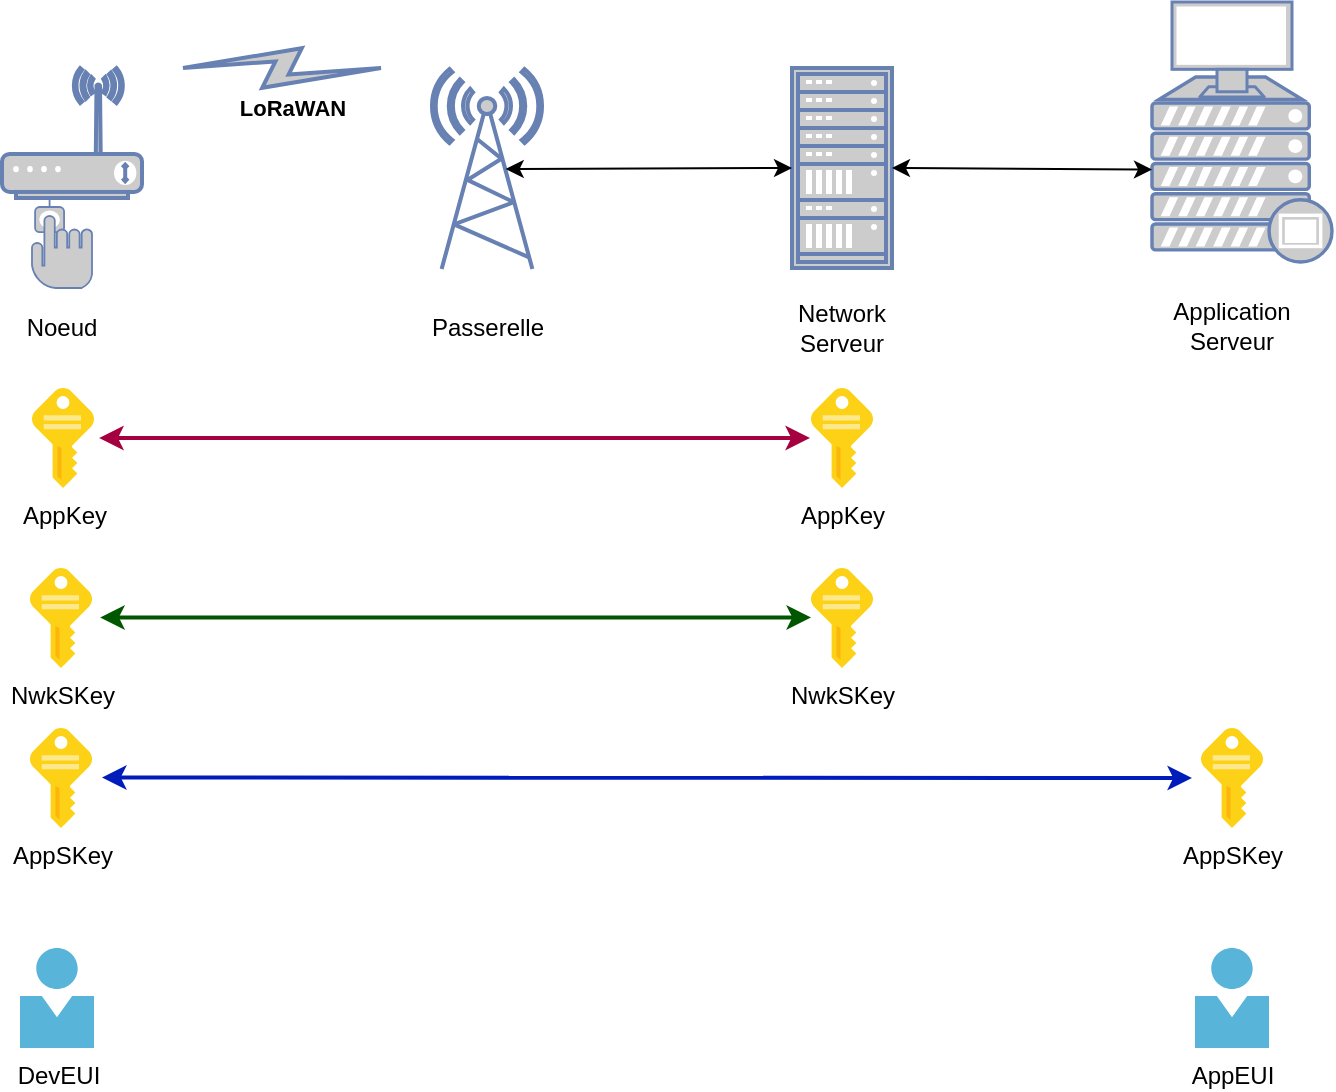 <mxfile version="12.4.2" type="device" pages="1"><diagram id="F3JK2sGCnIRu3tT-VZU8" name="Page-1"><mxGraphModel dx="813" dy="471" grid="1" gridSize="10" guides="1" tooltips="1" connect="1" arrows="1" fold="1" page="1" pageScale="1" pageWidth="827" pageHeight="1169" math="0" shadow="0"><root><mxCell id="0"/><mxCell id="1" parent="0"/><mxCell id="CPgdVGp0avYQ65P8r2Wq-2" value="" style="fontColor=#0066CC;verticalAlign=top;verticalLabelPosition=bottom;labelPosition=center;align=center;html=1;outlineConnect=0;fillColor=#CCCCCC;strokeColor=#6881B3;gradientColor=none;gradientDirection=north;strokeWidth=2;shape=mxgraph.networks.wireless_modem;" parent="1" vertex="1"><mxGeometry x="55" y="40" width="70" height="65" as="geometry"/></mxCell><mxCell id="CPgdVGp0avYQ65P8r2Wq-3" value="" style="fontColor=#0066CC;verticalAlign=top;verticalLabelPosition=bottom;labelPosition=center;align=center;html=1;outlineConnect=0;fillColor=#CCCCCC;strokeColor=#6881B3;gradientColor=none;gradientDirection=north;strokeWidth=2;shape=mxgraph.networks.radio_tower;" parent="1" vertex="1"><mxGeometry x="270" y="40.5" width="55" height="100" as="geometry"/></mxCell><mxCell id="CPgdVGp0avYQ65P8r2Wq-4" value="" style="fontColor=#0066CC;verticalAlign=top;verticalLabelPosition=bottom;labelPosition=center;align=center;html=1;outlineConnect=0;fillColor=#CCCCCC;strokeColor=#6881B3;gradientColor=none;gradientDirection=north;strokeWidth=2;shape=mxgraph.networks.rack;" parent="1" vertex="1"><mxGeometry x="450" y="40" width="50" height="100" as="geometry"/></mxCell><mxCell id="CPgdVGp0avYQ65P8r2Wq-5" value="" style="fontColor=#0066CC;verticalAlign=top;verticalLabelPosition=bottom;labelPosition=center;align=center;html=1;outlineConnect=0;fillColor=#CCCCCC;strokeColor=#6881B3;gradientColor=none;gradientDirection=north;strokeWidth=2;shape=mxgraph.networks.proxy_server;" parent="1" vertex="1"><mxGeometry x="630" y="44.5" width="90" height="92.5" as="geometry"/></mxCell><mxCell id="CPgdVGp0avYQ65P8r2Wq-6" value="" style="fontColor=#0066CC;verticalAlign=top;verticalLabelPosition=bottom;labelPosition=center;align=center;html=1;outlineConnect=0;fillColor=#CCCCCC;strokeColor=#6881B3;gradientColor=none;gradientDirection=north;strokeWidth=2;shape=mxgraph.networks.monitor;" parent="1" vertex="1"><mxGeometry x="640" y="7" width="60" height="47.5" as="geometry"/></mxCell><mxCell id="CPgdVGp0avYQ65P8r2Wq-7" value="LoRaWAN" style="html=1;outlineConnect=0;fillColor=#CCCCCC;strokeColor=#6881B3;gradientColor=none;gradientDirection=north;strokeWidth=2;shape=mxgraph.networks.comm_link_edge;html=1;fontStyle=1" parent="1" edge="1"><mxGeometry x="0.091" y="-20" width="100" height="100" relative="1" as="geometry"><mxPoint x="140" y="40" as="sourcePoint"/><mxPoint x="250" y="40" as="targetPoint"/><mxPoint as="offset"/></mxGeometry></mxCell><mxCell id="CPgdVGp0avYQ65P8r2Wq-8" value="" style="fontColor=#0066CC;verticalAlign=top;verticalLabelPosition=bottom;labelPosition=center;align=center;html=1;outlineConnect=0;fillColor=#CCCCCC;strokeColor=#6881B3;gradientColor=none;gradientDirection=north;strokeWidth=2;shape=mxgraph.networks.biometric_reader;" parent="1" vertex="1"><mxGeometry x="70" y="105" width="30" height="45" as="geometry"/></mxCell><mxCell id="CPgdVGp0avYQ65P8r2Wq-9" value="Passerelle" style="text;html=1;strokeColor=none;fillColor=none;align=center;verticalAlign=middle;whiteSpace=wrap;rounded=0;" parent="1" vertex="1"><mxGeometry x="262.5" y="160" width="70" height="20" as="geometry"/></mxCell><mxCell id="CPgdVGp0avYQ65P8r2Wq-10" value="Noeud" style="text;html=1;strokeColor=none;fillColor=none;align=center;verticalAlign=middle;whiteSpace=wrap;rounded=0;" parent="1" vertex="1"><mxGeometry x="65" y="160" width="40" height="20" as="geometry"/></mxCell><mxCell id="CPgdVGp0avYQ65P8r2Wq-11" value="Network Serveur" style="text;html=1;strokeColor=none;fillColor=none;align=center;verticalAlign=middle;whiteSpace=wrap;rounded=0;" parent="1" vertex="1"><mxGeometry x="455" y="160" width="40" height="20" as="geometry"/></mxCell><mxCell id="CPgdVGp0avYQ65P8r2Wq-12" value="Application Serveur" style="text;html=1;strokeColor=none;fillColor=none;align=center;verticalAlign=middle;whiteSpace=wrap;rounded=0;" parent="1" vertex="1"><mxGeometry x="650" y="159" width="40" height="20" as="geometry"/></mxCell><mxCell id="CPgdVGp0avYQ65P8r2Wq-13" value="" style="endArrow=classic;startArrow=classic;html=1;entryX=0;entryY=0.5;entryDx=0;entryDy=0;entryPerimeter=0;exitX=0.67;exitY=0.5;exitDx=0;exitDy=0;exitPerimeter=0;" parent="1" source="CPgdVGp0avYQ65P8r2Wq-3" target="CPgdVGp0avYQ65P8r2Wq-4" edge="1"><mxGeometry width="50" height="50" relative="1" as="geometry"><mxPoint x="350" y="140" as="sourcePoint"/><mxPoint x="400" y="90" as="targetPoint"/></mxGeometry></mxCell><mxCell id="CPgdVGp0avYQ65P8r2Wq-14" value="" style="endArrow=classic;startArrow=classic;html=1;entryX=1;entryY=0.5;entryDx=0;entryDy=0;entryPerimeter=0;exitX=0;exitY=0.5;exitDx=0;exitDy=0;exitPerimeter=0;" parent="1" source="CPgdVGp0avYQ65P8r2Wq-5" target="CPgdVGp0avYQ65P8r2Wq-4" edge="1"><mxGeometry width="50" height="50" relative="1" as="geometry"><mxPoint x="510" y="370" as="sourcePoint"/><mxPoint x="560" y="320" as="targetPoint"/></mxGeometry></mxCell><mxCell id="m_6DYPNlQbEnvXHwvWJ9-3" value="AppKey" style="aspect=fixed;html=1;points=[];align=center;image;fontSize=12;image=img/lib/mscae/Key.svg;" vertex="1" parent="1"><mxGeometry x="70" y="200" width="31" height="50" as="geometry"/></mxCell><mxCell id="m_6DYPNlQbEnvXHwvWJ9-4" value="AppKey" style="aspect=fixed;html=1;points=[];align=center;image;fontSize=12;image=img/lib/mscae/Key.svg;imageBackground=none;" vertex="1" parent="1"><mxGeometry x="459.5" y="200" width="31" height="50" as="geometry"/></mxCell><mxCell id="m_6DYPNlQbEnvXHwvWJ9-5" value="NwkSKey" style="aspect=fixed;html=1;points=[];align=center;image;fontSize=12;image=img/lib/mscae/Key.svg;" vertex="1" parent="1"><mxGeometry x="69" y="290" width="31" height="50" as="geometry"/></mxCell><mxCell id="m_6DYPNlQbEnvXHwvWJ9-6" value="NwkSKey" style="aspect=fixed;html=1;points=[];align=center;image;fontSize=12;image=img/lib/mscae/Key.svg;" vertex="1" parent="1"><mxGeometry x="459.5" y="290" width="31" height="50" as="geometry"/></mxCell><mxCell id="m_6DYPNlQbEnvXHwvWJ9-7" value="AppSKey" style="aspect=fixed;html=1;points=[];align=center;image;fontSize=12;image=img/lib/mscae/Key.svg;" vertex="1" parent="1"><mxGeometry x="69" y="370" width="31" height="50" as="geometry"/></mxCell><mxCell id="m_6DYPNlQbEnvXHwvWJ9-8" value="AppSKey" style="aspect=fixed;html=1;points=[];align=center;image;fontSize=12;image=img/lib/mscae/Key.svg;" vertex="1" parent="1"><mxGeometry x="654.5" y="370" width="31" height="50" as="geometry"/></mxCell><mxCell id="m_6DYPNlQbEnvXHwvWJ9-10" value="DevEUI" style="aspect=fixed;html=1;points=[];align=center;image;fontSize=12;image=img/lib/mscae/Person.svg;" vertex="1" parent="1"><mxGeometry x="64" y="480" width="37" height="50" as="geometry"/></mxCell><mxCell id="m_6DYPNlQbEnvXHwvWJ9-13" value="AppEUI" style="aspect=fixed;html=1;points=[];align=center;image;fontSize=12;image=img/lib/mscae/Person.svg;" vertex="1" parent="1"><mxGeometry x="651.5" y="480" width="37" height="50" as="geometry"/></mxCell><mxCell id="m_6DYPNlQbEnvXHwvWJ9-14" value="" style="endArrow=classic;startArrow=classic;html=1;entryX=-0.016;entryY=0.5;entryDx=0;entryDy=0;entryPerimeter=0;exitX=1.083;exitY=0.5;exitDx=0;exitDy=0;exitPerimeter=0;fillColor=#d80073;strokeColor=#A50040;strokeWidth=2;" edge="1" parent="1" source="m_6DYPNlQbEnvXHwvWJ9-3" target="m_6DYPNlQbEnvXHwvWJ9-4"><mxGeometry width="50" height="50" relative="1" as="geometry"><mxPoint x="260" y="250" as="sourcePoint"/><mxPoint x="310" y="200" as="targetPoint"/></mxGeometry></mxCell><mxCell id="m_6DYPNlQbEnvXHwvWJ9-15" value="" style="endArrow=classic;startArrow=classic;html=1;entryX=-0.016;entryY=0.5;entryDx=0;entryDy=0;entryPerimeter=0;exitX=1.083;exitY=0.5;exitDx=0;exitDy=0;exitPerimeter=0;fillColor=#008a00;strokeColor=#005700;strokeWidth=2;" edge="1" parent="1"><mxGeometry width="50" height="50" relative="1" as="geometry"><mxPoint x="104.073" y="314.71" as="sourcePoint"/><mxPoint x="459.504" y="314.71" as="targetPoint"/></mxGeometry></mxCell><mxCell id="m_6DYPNlQbEnvXHwvWJ9-16" value="" style="endArrow=classic;startArrow=classic;html=1;fillColor=#0050ef;strokeColor=#001DBC;strokeWidth=2;" edge="1" parent="1"><mxGeometry width="50" height="50" relative="1" as="geometry"><mxPoint x="105" y="394.71" as="sourcePoint"/><mxPoint x="650" y="395" as="targetPoint"/></mxGeometry></mxCell></root></mxGraphModel></diagram></mxfile>
